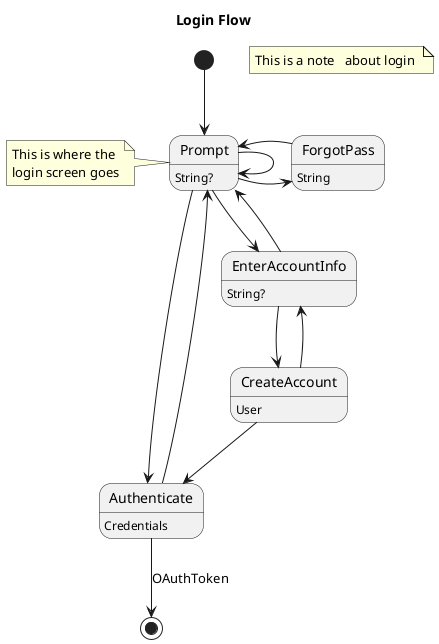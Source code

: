 @startuml

!$platform = %getenv("PLATFORM_NAME")
!$export_lang = %getenv("export_lang")

title Login Flow

[*] --> Prompt

Prompt --> Authenticate
Prompt -> ForgotPass
Prompt --> EnterAccountInfo
Prompt --> Prompt
Prompt: String?

Authenticate --> Prompt
Authenticate: Credentials

ForgotPass -> Prompt
ForgotPass: String
EnterAccountInfo --> CreateAccount
EnterAccountInfo --> Prompt

CreateAccount: User
CreateAccount --> Authenticate
CreateAccount --> EnterAccountInfo

EnterAccountInfo: String?


note "This is a note $platform $export_lang about login " as N1

note left of Prompt
    This is where the
    login screen goes
end note

Authenticate --> [*]: OAuthToken
@enduml
